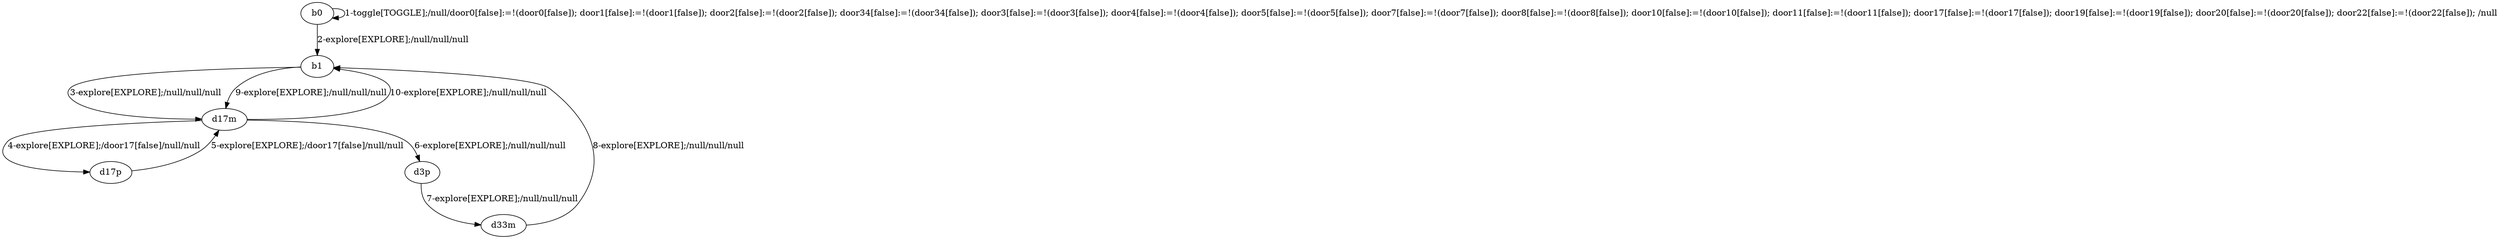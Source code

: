 # Total number of goals covered by this test: 1
# d17p --> d17m

digraph g {
"b0" -> "b0" [label = "1-toggle[TOGGLE];/null/door0[false]:=!(door0[false]); door1[false]:=!(door1[false]); door2[false]:=!(door2[false]); door34[false]:=!(door34[false]); door3[false]:=!(door3[false]); door4[false]:=!(door4[false]); door5[false]:=!(door5[false]); door7[false]:=!(door7[false]); door8[false]:=!(door8[false]); door10[false]:=!(door10[false]); door11[false]:=!(door11[false]); door17[false]:=!(door17[false]); door19[false]:=!(door19[false]); door20[false]:=!(door20[false]); door22[false]:=!(door22[false]); /null"];
"b0" -> "b1" [label = "2-explore[EXPLORE];/null/null/null"];
"b1" -> "d17m" [label = "3-explore[EXPLORE];/null/null/null"];
"d17m" -> "d17p" [label = "4-explore[EXPLORE];/door17[false]/null/null"];
"d17p" -> "d17m" [label = "5-explore[EXPLORE];/door17[false]/null/null"];
"d17m" -> "d3p" [label = "6-explore[EXPLORE];/null/null/null"];
"d3p" -> "d33m" [label = "7-explore[EXPLORE];/null/null/null"];
"d33m" -> "b1" [label = "8-explore[EXPLORE];/null/null/null"];
"b1" -> "d17m" [label = "9-explore[EXPLORE];/null/null/null"];
"d17m" -> "b1" [label = "10-explore[EXPLORE];/null/null/null"];
}